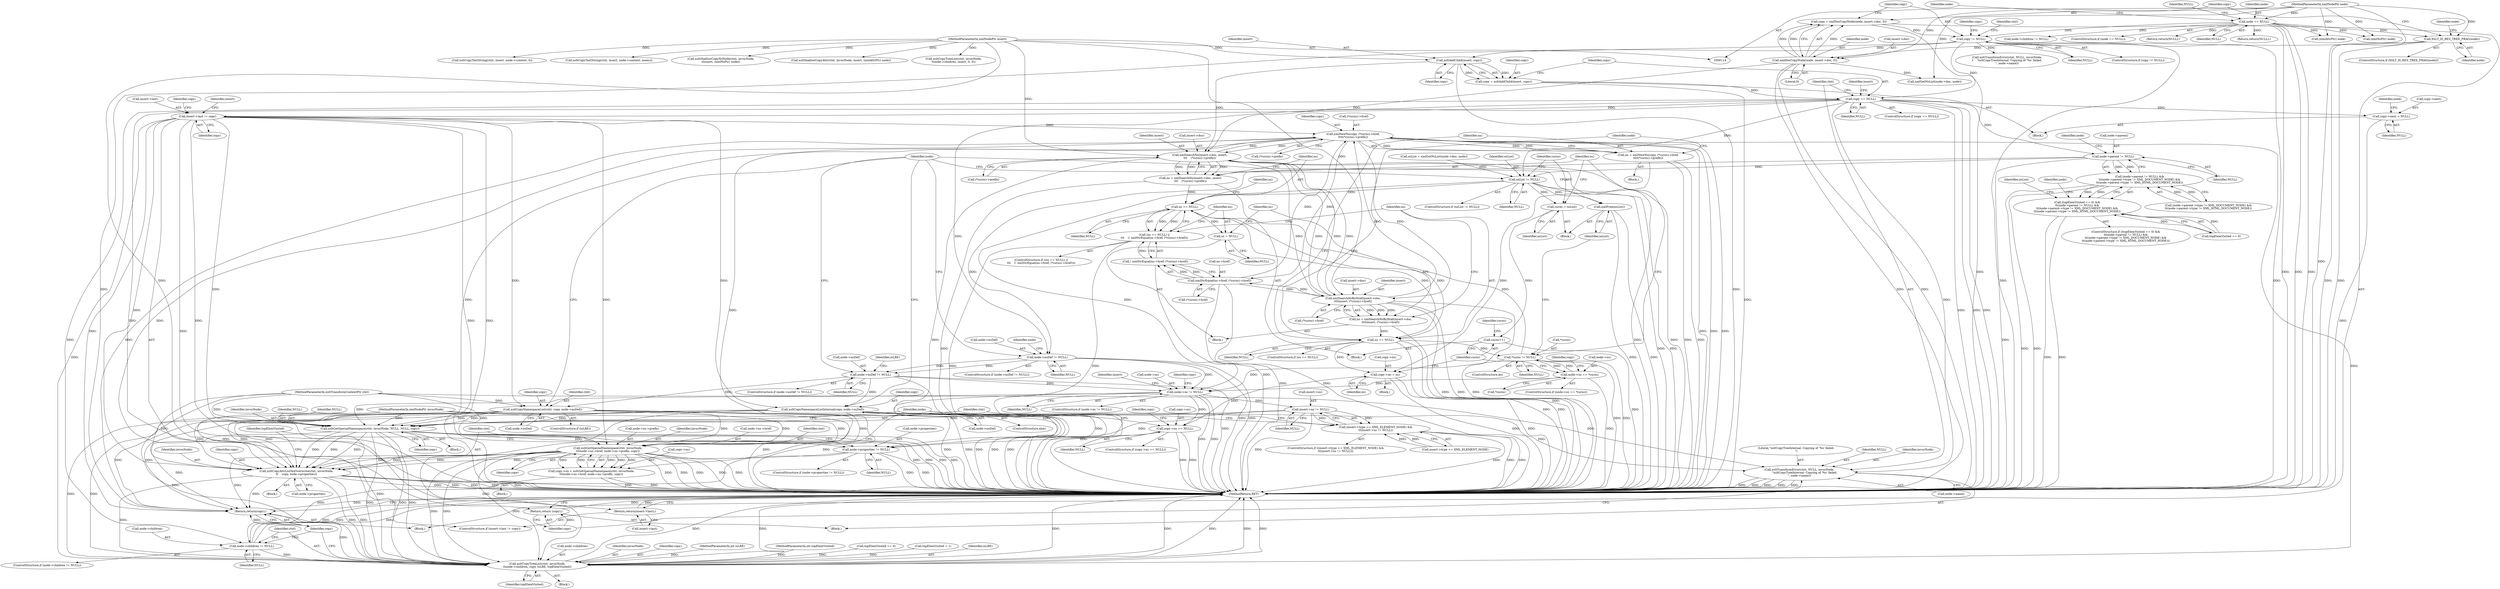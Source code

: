 digraph "0_Chrome_96dbafe288dbe2f0cc45fa3c39daf6d0c37acbab_37@API" {
"1000256" [label="(Call,copy == NULL)"];
"1000250" [label="(Call,copy = xsltAddChild(insert, copy))"];
"1000252" [label="(Call,xsltAddChild(insert, copy))"];
"1000118" [label="(MethodParameterIn,xmlNodePtr insert)"];
"1000239" [label="(Call,copy != NULL)"];
"1000230" [label="(Call,copy = xmlDocCopyNode(node, insert->doc, 0))"];
"1000232" [label="(Call,xmlDocCopyNode(node, insert->doc, 0))"];
"1000204" [label="(Call,XSLT_IS_RES_TREE_FRAG(node))"];
"1000124" [label="(Call,node == NULL)"];
"1000117" [label="(MethodParameterIn,xmlNodePtr node)"];
"1000260" [label="(Call,xsltTransformError(ctxt, NULL, invocNode,\n            \"xsltCopyTreeInternal: Copying of '%s' failed.\n\", node->name))"];
"1000268" [label="(Return,return (copy);)"];
"1000271" [label="(Call,insert->last != copy)"];
"1000276" [label="(Return,return(insert->last);)"];
"1000386" [label="(Call,xmlNewNs(copy, (*curns)->href,\n\t\t\t\t(*curns)->prefix))"];
"1000341" [label="(Call,xmlSearchNs(insert->doc, insert,\n\t\t\t    (*curns)->prefix))"];
"1000339" [label="(Call,ns = xmlSearchNs(insert->doc, insert,\n\t\t\t    (*curns)->prefix))"];
"1000352" [label="(Call,ns == NULL)"];
"1000351" [label="(Call,(ns == NULL) ||\n\t\t\t    (! xmlStrEqual(ns->href, (*curns)->href)))"];
"1000365" [label="(Call,ns = NULL)"];
"1000380" [label="(Call,ns == NULL)"];
"1000404" [label="(Call,copy->ns = ns)"];
"1000454" [label="(Call,copy->ns == NULL)"];
"1000499" [label="(Call,node->properties != NULL)"];
"1000505" [label="(Call,xsltCopyAttrListNoOverwrite(ctxt, invocNode,\n\t\t    copy, node->properties))"];
"1000526" [label="(Call,xsltCopyTreeList(ctxt, invocNode,\n\t\tnode->children, copy, isLRE, topElemVisited))"];
"1000545" [label="(Return,return(copy);)"];
"1000520" [label="(Call,node->children != NULL)"];
"1000411" [label="(Call,*curns != NULL)"];
"1000397" [label="(Call,node->ns == *curns)"];
"1000447" [label="(Call,node->ns != NULL)"];
"1000486" [label="(Call,insert->ns != NULL)"];
"1000480" [label="(Call,(insert->type == XML_ELEMENT_NODE) &&\n\t\t(insert->ns != NULL))"];
"1000492" [label="(Call,xsltGetSpecialNamespace(ctxt, invocNode, NULL, NULL, copy))"];
"1000370" [label="(Call,xmlSearchNsByHref(insert->doc,\n\t\t\t\tinsert, (*curns)->href))"];
"1000356" [label="(Call,xmlStrEqual(ns->href, (*curns)->href))"];
"1000355" [label="(Call,! xmlStrEqual(ns->href, (*curns)->href))"];
"1000368" [label="(Call,ns = xmlSearchNsByHref(insert->doc,\n\t\t\t\tinsert, (*curns)->href))"];
"1000384" [label="(Call,ns = xmlNewNs(copy, (*curns)->href,\n\t\t\t\t(*curns)->prefix))"];
"1000464" [label="(Call,xsltGetSpecialNamespace(ctxt, invocNode,\n\t\t\tnode->ns->href, node->ns->prefix, copy))"];
"1000460" [label="(Call,copy->ns = xsltGetSpecialNamespace(ctxt, invocNode,\n\t\t\tnode->ns->href, node->ns->prefix, copy))"];
"1000434" [label="(Call,xsltCopyNamespaceList(ctxt, copy, node->nsDef))"];
"1000441" [label="(Call,xsltCopyNamespaceListInternal(copy, node->nsDef))"];
"1000280" [label="(Call,copy->next = NULL)"];
"1000298" [label="(Call,node->parent != NULL)"];
"1000297" [label="(Call,(node->parent != NULL) &&\n\t\t(node->parent->type != XML_DOCUMENT_NODE) &&\n\t\t(node->parent->type != XML_HTML_DOCUMENT_NODE))"];
"1000293" [label="(Call,(topElemVisited == 0) &&\n\t\t(node->parent != NULL) &&\n\t\t(node->parent->type != XML_DOCUMENT_NODE) &&\n\t\t(node->parent->type != XML_HTML_DOCUMENT_NODE))"];
"1000330" [label="(Call,nsList != NULL)"];
"1000334" [label="(Call,curns = nsList)"];
"1000409" [label="(Call,curns++)"];
"1000415" [label="(Call,xmlFree(nsList))"];
"1000419" [label="(Call,node->nsDef != NULL)"];
"1000426" [label="(Call,node->nsDef != NULL)"];
"1000423" [label="(Identifier,NULL)"];
"1000263" [label="(Identifier,invocNode)"];
"1000501" [label="(Identifier,node)"];
"1000357" [label="(Call,ns->href)"];
"1000163" [label="(Call,xsltCopyTextString(ctxt, insert, node->content, 0))"];
"1000245" [label="(Identifier,copy)"];
"1000116" [label="(MethodParameterIn,xmlNodePtr invocNode)"];
"1000272" [label="(Call,insert->last)"];
"1000546" [label="(Identifier,copy)"];
"1000371" [label="(Call,insert->doc)"];
"1000461" [label="(Call,copy->ns)"];
"1000384" [label="(Call,ns = xmlNewNs(copy, (*curns)->href,\n\t\t\t\t(*curns)->prefix))"];
"1000538" [label="(Identifier,ctxt)"];
"1000392" [label="(Call,(*curns)->prefix)"];
"1000257" [label="(Identifier,copy)"];
"1000250" [label="(Call,copy = xsltAddChild(insert, copy))"];
"1000448" [label="(Call,node->ns)"];
"1000303" [label="(Call,(node->parent->type != XML_DOCUMENT_NODE) &&\n\t\t(node->parent->type != XML_HTML_DOCUMENT_NODE))"];
"1000280" [label="(Call,copy->next = NULL)"];
"1000498" [label="(ControlStructure,if (node->properties != NULL))"];
"1000406" [label="(Identifier,copy)"];
"1000232" [label="(Call,xmlDocCopyNode(node, insert->doc, 0))"];
"1000360" [label="(Call,(*curns)->href)"];
"1000490" [label="(Identifier,NULL)"];
"1000297" [label="(Call,(node->parent != NULL) &&\n\t\t(node->parent->type != XML_DOCUMENT_NODE) &&\n\t\t(node->parent->type != XML_HTML_DOCUMENT_NODE))"];
"1000435" [label="(Identifier,ctxt)"];
"1000125" [label="(Identifier,node)"];
"1000437" [label="(Call,node->nsDef)"];
"1000529" [label="(Call,node->children)"];
"1000292" [label="(ControlStructure,if ((topElemVisited == 0) &&\n\t\t(node->parent != NULL) &&\n\t\t(node->parent->type != XML_DOCUMENT_NODE) &&\n\t\t(node->parent->type != XML_HTML_DOCUMENT_NODE)))"];
"1000275" [label="(Identifier,copy)"];
"1000281" [label="(Call,copy->next)"];
"1000514" [label="(Identifier,topElemVisited)"];
"1000154" [label="(Call,xsltCopyTextString(ctxt, insert, node->content, noenc))"];
"1000254" [label="(Identifier,copy)"];
"1000345" [label="(Identifier,insert)"];
"1000527" [label="(Identifier,ctxt)"];
"1000504" [label="(Block,)"];
"1000396" [label="(ControlStructure,if (node->ns == *curns))"];
"1000239" [label="(Call,copy != NULL)"];
"1000230" [label="(Call,copy = xmlDocCopyNode(node, insert->doc, 0))"];
"1000282" [label="(Identifier,copy)"];
"1000398" [label="(Call,node->ns)"];
"1000419" [label="(Call,node->nsDef != NULL)"];
"1000410" [label="(Identifier,curns)"];
"1000270" [label="(ControlStructure,if (insert->last != copy))"];
"1000366" [label="(Identifier,ns)"];
"1000278" [label="(Identifier,insert)"];
"1000426" [label="(Call,node->nsDef != NULL)"];
"1000537" [label="(Call,xsltTransformError(ctxt, NULL, invocNode,\n\t    \"xsltCopyTreeInternal: Copying of '%s' failed.\n\", node->name))"];
"1000369" [label="(Identifier,ns)"];
"1000487" [label="(Call,insert->ns)"];
"1000455" [label="(Call,copy->ns)"];
"1000534" [label="(Identifier,topElemVisited)"];
"1000356" [label="(Call,xmlStrEqual(ns->href, (*curns)->href))"];
"1000508" [label="(Identifier,copy)"];
"1000479" [label="(ControlStructure,if ((insert->type == XML_ELEMENT_NODE) &&\n\t\t(insert->ns != NULL)))"];
"1000436" [label="(Identifier,copy)"];
"1000380" [label="(Call,ns == NULL)"];
"1000495" [label="(Identifier,NULL)"];
"1000434" [label="(Call,xsltCopyNamespaceList(ctxt, copy, node->nsDef))"];
"1000118" [label="(MethodParameterIn,xmlNodePtr insert)"];
"1000449" [label="(Identifier,node)"];
"1000493" [label="(Identifier,ctxt)"];
"1000123" [label="(ControlStructure,if (node == NULL))"];
"1000293" [label="(Call,(topElemVisited == 0) &&\n\t\t(node->parent != NULL) &&\n\t\t(node->parent->type != XML_DOCUMENT_NODE) &&\n\t\t(node->parent->type != XML_HTML_DOCUMENT_NODE))"];
"1000185" [label="(Call,xsltShallowCopyNsNode(ctxt, invocNode,\n\t\tinsert, (xmlNsPtr) node))"];
"1000497" [label="(Identifier,copy)"];
"1000382" [label="(Identifier,NULL)"];
"1000454" [label="(Call,copy->ns == NULL)"];
"1000374" [label="(Identifier,insert)"];
"1000430" [label="(Identifier,NULL)"];
"1000340" [label="(Identifier,ns)"];
"1000288" [label="(Identifier,node)"];
"1000261" [label="(Identifier,ctxt)"];
"1000528" [label="(Identifier,invocNode)"];
"1000532" [label="(Identifier,copy)"];
"1000127" [label="(Return,return(NULL);)"];
"1000294" [label="(Call,topElemVisited == 0)"];
"1000277" [label="(Call,insert->last)"];
"1000499" [label="(Call,node->properties != NULL)"];
"1000203" [label="(ControlStructure,if (XSLT_IS_RES_TREE_FRAG(node)))"];
"1000339" [label="(Call,ns = xmlSearchNs(insert->doc, insert,\n\t\t\t    (*curns)->prefix))"];
"1000440" [label="(ControlStructure,else)"];
"1000418" [label="(ControlStructure,if (node->nsDef != NULL))"];
"1000367" [label="(Identifier,NULL)"];
"1000456" [label="(Identifier,copy)"];
"1000299" [label="(Call,node->parent)"];
"1000464" [label="(Call,xsltGetSpecialNamespace(ctxt, invocNode,\n\t\t\tnode->ns->href, node->ns->prefix, copy))"];
"1000205" [label="(Identifier,node)"];
"1000364" [label="(Block,)"];
"1000329" [label="(ControlStructure,if (nsList != NULL))"];
"1000131" [label="(Identifier,node)"];
"1000174" [label="(Call,xsltShallowCopyAttr(ctxt, invocNode, insert, (xmlAttrPtr) node))"];
"1000412" [label="(Call,*curns)"];
"1000323" [label="(Identifier,nsList)"];
"1000427" [label="(Call,node->nsDef)"];
"1000260" [label="(Call,xsltTransformError(ctxt, NULL, invocNode,\n            \"xsltCopyTreeInternal: Copying of '%s' failed.\n\", node->name))"];
"1000350" [label="(ControlStructure,if ((ns == NULL) ||\n\t\t\t    (! xmlStrEqual(ns->href, (*curns)->href))))"];
"1000503" [label="(Identifier,NULL)"];
"1000411" [label="(Call,*curns != NULL)"];
"1000381" [label="(Identifier,ns)"];
"1000385" [label="(Identifier,ns)"];
"1000432" [label="(ControlStructure,if (isLRE))"];
"1000346" [label="(Call,(*curns)->prefix)"];
"1000307" [label="(Identifier,node)"];
"1000233" [label="(Identifier,node)"];
"1000399" [label="(Identifier,node)"];
"1000284" [label="(Identifier,NULL)"];
"1000375" [label="(Call,(*curns)->href)"];
"1000126" [label="(Identifier,NULL)"];
"1000259" [label="(Block,)"];
"1000526" [label="(Call,xsltCopyTreeList(ctxt, invocNode,\n\t\tnode->children, copy, isLRE, topElemVisited))"];
"1000332" [label="(Identifier,NULL)"];
"1000237" [label="(Literal,0)"];
"1000421" [label="(Identifier,node)"];
"1000298" [label="(Call,node->parent != NULL)"];
"1000483" [label="(Identifier,insert)"];
"1000333" [label="(Block,)"];
"1000231" [label="(Identifier,copy)"];
"1000342" [label="(Call,insert->doc)"];
"1000387" [label="(Identifier,copy)"];
"1000117" [label="(MethodParameterIn,xmlNodePtr node)"];
"1000451" [label="(Identifier,NULL)"];
"1000251" [label="(Identifier,copy)"];
"1000268" [label="(Return,return (copy);)"];
"1000240" [label="(Identifier,copy)"];
"1000324" [label="(Call,xmlGetNsList(node->doc, node))"];
"1000354" [label="(Identifier,NULL)"];
"1000403" [label="(Block,)"];
"1000507" [label="(Identifier,invocNode)"];
"1000119" [label="(MethodParameterIn,int isLRE)"];
"1000401" [label="(Call,*curns)"];
"1000520" [label="(Call,node->children != NULL)"];
"1000128" [label="(Identifier,NULL)"];
"1000492" [label="(Call,xsltGetSpecialNamespace(ctxt, invocNode, NULL, NULL, copy))"];
"1000370" [label="(Call,xmlSearchNsByHref(insert->doc,\n\t\t\t\tinsert, (*curns)->href))"];
"1000352" [label="(Call,ns == NULL)"];
"1000494" [label="(Identifier,invocNode)"];
"1000302" [label="(Identifier,NULL)"];
"1000215" [label="(Call,xsltCopyTreeList(ctxt, invocNode,\n\t\tnode->children, insert, 0, 0))"];
"1000115" [label="(MethodParameterIn,xsltTransformContextPtr ctxt)"];
"1000201" [label="(Return,return(NULL);)"];
"1000481" [label="(Call,insert->type == XML_ELEMENT_NODE)"];
"1000413" [label="(Identifier,curns)"];
"1000496" [label="(Identifier,NULL)"];
"1000189" [label="(Call,(xmlNsPtr) node)"];
"1000256" [label="(Call,copy == NULL)"];
"1000480" [label="(Call,(insert->type == XML_ELEMENT_NODE) &&\n\t\t(insert->ns != NULL))"];
"1000458" [label="(Identifier,NULL)"];
"1000358" [label="(Identifier,ns)"];
"1000545" [label="(Return,return(copy);)"];
"1000264" [label="(Literal,\"xsltCopyTreeInternal: Copying of '%s' failed.\n\")"];
"1000330" [label="(Call,nsList != NULL)"];
"1000338" [label="(Block,)"];
"1000472" [label="(Call,node->ns->prefix)"];
"1000322" [label="(Call,nsList = xmlGetNsList(node->doc, node))"];
"1000443" [label="(Call,node->nsDef)"];
"1000547" [label="(MethodReturn,RET)"];
"1000121" [label="(Block,)"];
"1000519" [label="(ControlStructure,if (node->children != NULL))"];
"1000477" [label="(Identifier,copy)"];
"1000466" [label="(Identifier,invocNode)"];
"1000467" [label="(Call,node->ns->href)"];
"1000453" [label="(ControlStructure,if (copy->ns == NULL))"];
"1000409" [label="(Call,curns++)"];
"1000253" [label="(Identifier,insert)"];
"1000120" [label="(MethodParameterIn,int topElemVisited)"];
"1000446" [label="(ControlStructure,if (node->ns != NULL))"];
"1000513" [label="(Call,topElemVisited == 0)"];
"1000509" [label="(Call,node->properties)"];
"1000351" [label="(Call,(ns == NULL) ||\n\t\t\t    (! xmlStrEqual(ns->href, (*curns)->href)))"];
"1000460" [label="(Call,copy->ns = xsltGetSpecialNamespace(ctxt, invocNode,\n\t\t\tnode->ns->href, node->ns->prefix, copy))"];
"1000234" [label="(Call,insert->doc)"];
"1000124" [label="(Call,node == NULL)"];
"1000388" [label="(Call,(*curns)->href)"];
"1000524" [label="(Identifier,NULL)"];
"1000486" [label="(Call,insert->ns != NULL)"];
"1000459" [label="(Block,)"];
"1000491" [label="(Block,)"];
"1000397" [label="(Call,node->ns == *curns)"];
"1000269" [label="(Identifier,copy)"];
"1000273" [label="(Identifier,insert)"];
"1000331" [label="(Identifier,nsList)"];
"1000386" [label="(Call,xmlNewNs(copy, (*curns)->href,\n\t\t\t\t(*curns)->prefix))"];
"1000265" [label="(Call,node->name)"];
"1000433" [label="(Identifier,isLRE)"];
"1000365" [label="(Call,ns = NULL)"];
"1000415" [label="(Call,xmlFree(nsList))"];
"1000425" [label="(ControlStructure,if (node->nsDef != NULL))"];
"1000271" [label="(Call,insert->last != copy)"];
"1000416" [label="(Identifier,nsList)"];
"1000465" [label="(Identifier,ctxt)"];
"1000204" [label="(Call,XSLT_IS_RES_TREE_FRAG(node))"];
"1000500" [label="(Call,node->properties)"];
"1000447" [label="(Call,node->ns != NULL)"];
"1000506" [label="(Identifier,ctxt)"];
"1000334" [label="(Call,curns = nsList)"];
"1000525" [label="(Block,)"];
"1000516" [label="(Call,topElemVisited = 1)"];
"1000242" [label="(Block,)"];
"1000383" [label="(Block,)"];
"1000262" [label="(Identifier,NULL)"];
"1000210" [label="(Identifier,node)"];
"1000258" [label="(Identifier,NULL)"];
"1000178" [label="(Call,(xmlAttrPtr) node)"];
"1000404" [label="(Call,copy->ns = ns)"];
"1000341" [label="(Call,xmlSearchNs(insert->doc, insert,\n\t\t\t    (*curns)->prefix))"];
"1000533" [label="(Identifier,isLRE)"];
"1000462" [label="(Identifier,copy)"];
"1000241" [label="(Identifier,NULL)"];
"1000428" [label="(Identifier,node)"];
"1000208" [label="(Call,node->children != NULL)"];
"1000238" [label="(ControlStructure,if (copy != NULL))"];
"1000408" [label="(Identifier,ns)"];
"1000337" [label="(ControlStructure,do)"];
"1000442" [label="(Identifier,copy)"];
"1000355" [label="(Call,! xmlStrEqual(ns->href, (*curns)->href))"];
"1000335" [label="(Identifier,curns)"];
"1000379" [label="(ControlStructure,if (ns == NULL))"];
"1000414" [label="(Identifier,NULL)"];
"1000252" [label="(Call,xsltAddChild(insert, copy))"];
"1000505" [label="(Call,xsltCopyAttrListNoOverwrite(ctxt, invocNode,\n\t\t    copy, node->properties))"];
"1000353" [label="(Identifier,ns)"];
"1000336" [label="(Identifier,nsList)"];
"1000276" [label="(Return,return(insert->last);)"];
"1000521" [label="(Call,node->children)"];
"1000420" [label="(Call,node->nsDef)"];
"1000441" [label="(Call,xsltCopyNamespaceListInternal(copy, node->nsDef))"];
"1000368" [label="(Call,ns = xmlSearchNsByHref(insert->doc,\n\t\t\t\tinsert, (*curns)->href))"];
"1000255" [label="(ControlStructure,if (copy == NULL))"];
"1000405" [label="(Call,copy->ns)"];
"1000256" -> "1000255"  [label="AST: "];
"1000256" -> "1000258"  [label="CFG: "];
"1000257" -> "1000256"  [label="AST: "];
"1000258" -> "1000256"  [label="AST: "];
"1000261" -> "1000256"  [label="CFG: "];
"1000273" -> "1000256"  [label="CFG: "];
"1000256" -> "1000547"  [label="DDG: "];
"1000256" -> "1000547"  [label="DDG: "];
"1000256" -> "1000547"  [label="DDG: "];
"1000250" -> "1000256"  [label="DDG: "];
"1000239" -> "1000256"  [label="DDG: "];
"1000256" -> "1000260"  [label="DDG: "];
"1000256" -> "1000268"  [label="DDG: "];
"1000256" -> "1000271"  [label="DDG: "];
"1000256" -> "1000280"  [label="DDG: "];
"1000256" -> "1000298"  [label="DDG: "];
"1000256" -> "1000330"  [label="DDG: "];
"1000256" -> "1000419"  [label="DDG: "];
"1000256" -> "1000520"  [label="DDG: "];
"1000250" -> "1000242"  [label="AST: "];
"1000250" -> "1000252"  [label="CFG: "];
"1000251" -> "1000250"  [label="AST: "];
"1000252" -> "1000250"  [label="AST: "];
"1000257" -> "1000250"  [label="CFG: "];
"1000250" -> "1000547"  [label="DDG: "];
"1000252" -> "1000250"  [label="DDG: "];
"1000252" -> "1000250"  [label="DDG: "];
"1000252" -> "1000254"  [label="CFG: "];
"1000253" -> "1000252"  [label="AST: "];
"1000254" -> "1000252"  [label="AST: "];
"1000252" -> "1000547"  [label="DDG: "];
"1000118" -> "1000252"  [label="DDG: "];
"1000239" -> "1000252"  [label="DDG: "];
"1000252" -> "1000341"  [label="DDG: "];
"1000118" -> "1000114"  [label="AST: "];
"1000118" -> "1000547"  [label="DDG: "];
"1000118" -> "1000154"  [label="DDG: "];
"1000118" -> "1000163"  [label="DDG: "];
"1000118" -> "1000174"  [label="DDG: "];
"1000118" -> "1000185"  [label="DDG: "];
"1000118" -> "1000215"  [label="DDG: "];
"1000118" -> "1000341"  [label="DDG: "];
"1000118" -> "1000370"  [label="DDG: "];
"1000239" -> "1000238"  [label="AST: "];
"1000239" -> "1000241"  [label="CFG: "];
"1000240" -> "1000239"  [label="AST: "];
"1000241" -> "1000239"  [label="AST: "];
"1000245" -> "1000239"  [label="CFG: "];
"1000538" -> "1000239"  [label="CFG: "];
"1000239" -> "1000547"  [label="DDG: "];
"1000239" -> "1000547"  [label="DDG: "];
"1000230" -> "1000239"  [label="DDG: "];
"1000124" -> "1000239"  [label="DDG: "];
"1000239" -> "1000537"  [label="DDG: "];
"1000239" -> "1000545"  [label="DDG: "];
"1000230" -> "1000121"  [label="AST: "];
"1000230" -> "1000232"  [label="CFG: "];
"1000231" -> "1000230"  [label="AST: "];
"1000232" -> "1000230"  [label="AST: "];
"1000240" -> "1000230"  [label="CFG: "];
"1000230" -> "1000547"  [label="DDG: "];
"1000232" -> "1000230"  [label="DDG: "];
"1000232" -> "1000230"  [label="DDG: "];
"1000232" -> "1000230"  [label="DDG: "];
"1000232" -> "1000237"  [label="CFG: "];
"1000233" -> "1000232"  [label="AST: "];
"1000234" -> "1000232"  [label="AST: "];
"1000237" -> "1000232"  [label="AST: "];
"1000232" -> "1000547"  [label="DDG: "];
"1000232" -> "1000547"  [label="DDG: "];
"1000204" -> "1000232"  [label="DDG: "];
"1000117" -> "1000232"  [label="DDG: "];
"1000232" -> "1000324"  [label="DDG: "];
"1000232" -> "1000341"  [label="DDG: "];
"1000204" -> "1000203"  [label="AST: "];
"1000204" -> "1000205"  [label="CFG: "];
"1000205" -> "1000204"  [label="AST: "];
"1000210" -> "1000204"  [label="CFG: "];
"1000231" -> "1000204"  [label="CFG: "];
"1000204" -> "1000547"  [label="DDG: "];
"1000204" -> "1000547"  [label="DDG: "];
"1000124" -> "1000204"  [label="DDG: "];
"1000117" -> "1000204"  [label="DDG: "];
"1000124" -> "1000123"  [label="AST: "];
"1000124" -> "1000126"  [label="CFG: "];
"1000125" -> "1000124"  [label="AST: "];
"1000126" -> "1000124"  [label="AST: "];
"1000128" -> "1000124"  [label="CFG: "];
"1000131" -> "1000124"  [label="CFG: "];
"1000124" -> "1000547"  [label="DDG: "];
"1000124" -> "1000547"  [label="DDG: "];
"1000124" -> "1000547"  [label="DDG: "];
"1000117" -> "1000124"  [label="DDG: "];
"1000124" -> "1000127"  [label="DDG: "];
"1000124" -> "1000178"  [label="DDG: "];
"1000124" -> "1000189"  [label="DDG: "];
"1000124" -> "1000201"  [label="DDG: "];
"1000124" -> "1000208"  [label="DDG: "];
"1000117" -> "1000114"  [label="AST: "];
"1000117" -> "1000547"  [label="DDG: "];
"1000117" -> "1000178"  [label="DDG: "];
"1000117" -> "1000189"  [label="DDG: "];
"1000117" -> "1000324"  [label="DDG: "];
"1000260" -> "1000259"  [label="AST: "];
"1000260" -> "1000265"  [label="CFG: "];
"1000261" -> "1000260"  [label="AST: "];
"1000262" -> "1000260"  [label="AST: "];
"1000263" -> "1000260"  [label="AST: "];
"1000264" -> "1000260"  [label="AST: "];
"1000265" -> "1000260"  [label="AST: "];
"1000269" -> "1000260"  [label="CFG: "];
"1000260" -> "1000547"  [label="DDG: "];
"1000260" -> "1000547"  [label="DDG: "];
"1000260" -> "1000547"  [label="DDG: "];
"1000260" -> "1000547"  [label="DDG: "];
"1000260" -> "1000547"  [label="DDG: "];
"1000115" -> "1000260"  [label="DDG: "];
"1000116" -> "1000260"  [label="DDG: "];
"1000268" -> "1000259"  [label="AST: "];
"1000268" -> "1000269"  [label="CFG: "];
"1000269" -> "1000268"  [label="AST: "];
"1000547" -> "1000268"  [label="CFG: "];
"1000268" -> "1000547"  [label="DDG: "];
"1000269" -> "1000268"  [label="DDG: "];
"1000271" -> "1000270"  [label="AST: "];
"1000271" -> "1000275"  [label="CFG: "];
"1000272" -> "1000271"  [label="AST: "];
"1000275" -> "1000271"  [label="AST: "];
"1000278" -> "1000271"  [label="CFG: "];
"1000282" -> "1000271"  [label="CFG: "];
"1000271" -> "1000547"  [label="DDG: "];
"1000271" -> "1000547"  [label="DDG: "];
"1000271" -> "1000547"  [label="DDG: "];
"1000271" -> "1000276"  [label="DDG: "];
"1000271" -> "1000386"  [label="DDG: "];
"1000271" -> "1000434"  [label="DDG: "];
"1000271" -> "1000441"  [label="DDG: "];
"1000271" -> "1000464"  [label="DDG: "];
"1000271" -> "1000492"  [label="DDG: "];
"1000271" -> "1000505"  [label="DDG: "];
"1000271" -> "1000526"  [label="DDG: "];
"1000271" -> "1000545"  [label="DDG: "];
"1000276" -> "1000270"  [label="AST: "];
"1000276" -> "1000277"  [label="CFG: "];
"1000277" -> "1000276"  [label="AST: "];
"1000547" -> "1000276"  [label="CFG: "];
"1000276" -> "1000547"  [label="DDG: "];
"1000386" -> "1000384"  [label="AST: "];
"1000386" -> "1000392"  [label="CFG: "];
"1000387" -> "1000386"  [label="AST: "];
"1000388" -> "1000386"  [label="AST: "];
"1000392" -> "1000386"  [label="AST: "];
"1000384" -> "1000386"  [label="CFG: "];
"1000386" -> "1000547"  [label="DDG: "];
"1000386" -> "1000547"  [label="DDG: "];
"1000386" -> "1000547"  [label="DDG: "];
"1000386" -> "1000341"  [label="DDG: "];
"1000386" -> "1000356"  [label="DDG: "];
"1000386" -> "1000370"  [label="DDG: "];
"1000386" -> "1000384"  [label="DDG: "];
"1000386" -> "1000384"  [label="DDG: "];
"1000386" -> "1000384"  [label="DDG: "];
"1000370" -> "1000386"  [label="DDG: "];
"1000356" -> "1000386"  [label="DDG: "];
"1000341" -> "1000386"  [label="DDG: "];
"1000386" -> "1000464"  [label="DDG: "];
"1000386" -> "1000492"  [label="DDG: "];
"1000386" -> "1000505"  [label="DDG: "];
"1000386" -> "1000526"  [label="DDG: "];
"1000386" -> "1000545"  [label="DDG: "];
"1000341" -> "1000339"  [label="AST: "];
"1000341" -> "1000346"  [label="CFG: "];
"1000342" -> "1000341"  [label="AST: "];
"1000345" -> "1000341"  [label="AST: "];
"1000346" -> "1000341"  [label="AST: "];
"1000339" -> "1000341"  [label="CFG: "];
"1000341" -> "1000547"  [label="DDG: "];
"1000341" -> "1000547"  [label="DDG: "];
"1000341" -> "1000547"  [label="DDG: "];
"1000341" -> "1000339"  [label="DDG: "];
"1000341" -> "1000339"  [label="DDG: "];
"1000341" -> "1000339"  [label="DDG: "];
"1000370" -> "1000341"  [label="DDG: "];
"1000370" -> "1000341"  [label="DDG: "];
"1000341" -> "1000370"  [label="DDG: "];
"1000341" -> "1000370"  [label="DDG: "];
"1000339" -> "1000338"  [label="AST: "];
"1000340" -> "1000339"  [label="AST: "];
"1000353" -> "1000339"  [label="CFG: "];
"1000339" -> "1000547"  [label="DDG: "];
"1000339" -> "1000352"  [label="DDG: "];
"1000352" -> "1000351"  [label="AST: "];
"1000352" -> "1000354"  [label="CFG: "];
"1000353" -> "1000352"  [label="AST: "];
"1000354" -> "1000352"  [label="AST: "];
"1000358" -> "1000352"  [label="CFG: "];
"1000351" -> "1000352"  [label="CFG: "];
"1000352" -> "1000351"  [label="DDG: "];
"1000352" -> "1000351"  [label="DDG: "];
"1000330" -> "1000352"  [label="DDG: "];
"1000411" -> "1000352"  [label="DDG: "];
"1000352" -> "1000365"  [label="DDG: "];
"1000352" -> "1000380"  [label="DDG: "];
"1000352" -> "1000380"  [label="DDG: "];
"1000351" -> "1000350"  [label="AST: "];
"1000351" -> "1000355"  [label="CFG: "];
"1000355" -> "1000351"  [label="AST: "];
"1000366" -> "1000351"  [label="CFG: "];
"1000381" -> "1000351"  [label="CFG: "];
"1000351" -> "1000547"  [label="DDG: "];
"1000351" -> "1000547"  [label="DDG: "];
"1000355" -> "1000351"  [label="DDG: "];
"1000365" -> "1000364"  [label="AST: "];
"1000365" -> "1000367"  [label="CFG: "];
"1000366" -> "1000365"  [label="AST: "];
"1000367" -> "1000365"  [label="AST: "];
"1000369" -> "1000365"  [label="CFG: "];
"1000380" -> "1000379"  [label="AST: "];
"1000380" -> "1000382"  [label="CFG: "];
"1000381" -> "1000380"  [label="AST: "];
"1000382" -> "1000380"  [label="AST: "];
"1000385" -> "1000380"  [label="CFG: "];
"1000399" -> "1000380"  [label="CFG: "];
"1000380" -> "1000547"  [label="DDG: "];
"1000380" -> "1000547"  [label="DDG: "];
"1000368" -> "1000380"  [label="DDG: "];
"1000380" -> "1000404"  [label="DDG: "];
"1000380" -> "1000411"  [label="DDG: "];
"1000404" -> "1000403"  [label="AST: "];
"1000404" -> "1000408"  [label="CFG: "];
"1000405" -> "1000404"  [label="AST: "];
"1000408" -> "1000404"  [label="AST: "];
"1000410" -> "1000404"  [label="CFG: "];
"1000404" -> "1000547"  [label="DDG: "];
"1000404" -> "1000547"  [label="DDG: "];
"1000384" -> "1000404"  [label="DDG: "];
"1000404" -> "1000454"  [label="DDG: "];
"1000454" -> "1000453"  [label="AST: "];
"1000454" -> "1000458"  [label="CFG: "];
"1000455" -> "1000454"  [label="AST: "];
"1000458" -> "1000454"  [label="AST: "];
"1000462" -> "1000454"  [label="CFG: "];
"1000501" -> "1000454"  [label="CFG: "];
"1000454" -> "1000547"  [label="DDG: "];
"1000454" -> "1000547"  [label="DDG: "];
"1000447" -> "1000454"  [label="DDG: "];
"1000454" -> "1000499"  [label="DDG: "];
"1000499" -> "1000498"  [label="AST: "];
"1000499" -> "1000503"  [label="CFG: "];
"1000500" -> "1000499"  [label="AST: "];
"1000503" -> "1000499"  [label="AST: "];
"1000506" -> "1000499"  [label="CFG: "];
"1000514" -> "1000499"  [label="CFG: "];
"1000499" -> "1000547"  [label="DDG: "];
"1000499" -> "1000547"  [label="DDG: "];
"1000492" -> "1000499"  [label="DDG: "];
"1000486" -> "1000499"  [label="DDG: "];
"1000447" -> "1000499"  [label="DDG: "];
"1000499" -> "1000505"  [label="DDG: "];
"1000499" -> "1000520"  [label="DDG: "];
"1000505" -> "1000504"  [label="AST: "];
"1000505" -> "1000509"  [label="CFG: "];
"1000506" -> "1000505"  [label="AST: "];
"1000507" -> "1000505"  [label="AST: "];
"1000508" -> "1000505"  [label="AST: "];
"1000509" -> "1000505"  [label="AST: "];
"1000514" -> "1000505"  [label="CFG: "];
"1000505" -> "1000547"  [label="DDG: "];
"1000505" -> "1000547"  [label="DDG: "];
"1000505" -> "1000547"  [label="DDG: "];
"1000505" -> "1000547"  [label="DDG: "];
"1000505" -> "1000547"  [label="DDG: "];
"1000464" -> "1000505"  [label="DDG: "];
"1000464" -> "1000505"  [label="DDG: "];
"1000464" -> "1000505"  [label="DDG: "];
"1000492" -> "1000505"  [label="DDG: "];
"1000492" -> "1000505"  [label="DDG: "];
"1000492" -> "1000505"  [label="DDG: "];
"1000434" -> "1000505"  [label="DDG: "];
"1000434" -> "1000505"  [label="DDG: "];
"1000115" -> "1000505"  [label="DDG: "];
"1000116" -> "1000505"  [label="DDG: "];
"1000441" -> "1000505"  [label="DDG: "];
"1000505" -> "1000526"  [label="DDG: "];
"1000505" -> "1000526"  [label="DDG: "];
"1000505" -> "1000526"  [label="DDG: "];
"1000505" -> "1000545"  [label="DDG: "];
"1000526" -> "1000525"  [label="AST: "];
"1000526" -> "1000534"  [label="CFG: "];
"1000527" -> "1000526"  [label="AST: "];
"1000528" -> "1000526"  [label="AST: "];
"1000529" -> "1000526"  [label="AST: "];
"1000532" -> "1000526"  [label="AST: "];
"1000533" -> "1000526"  [label="AST: "];
"1000534" -> "1000526"  [label="AST: "];
"1000546" -> "1000526"  [label="CFG: "];
"1000526" -> "1000547"  [label="DDG: "];
"1000526" -> "1000547"  [label="DDG: "];
"1000526" -> "1000547"  [label="DDG: "];
"1000526" -> "1000547"  [label="DDG: "];
"1000526" -> "1000547"  [label="DDG: "];
"1000526" -> "1000547"  [label="DDG: "];
"1000526" -> "1000547"  [label="DDG: "];
"1000492" -> "1000526"  [label="DDG: "];
"1000492" -> "1000526"  [label="DDG: "];
"1000492" -> "1000526"  [label="DDG: "];
"1000434" -> "1000526"  [label="DDG: "];
"1000434" -> "1000526"  [label="DDG: "];
"1000464" -> "1000526"  [label="DDG: "];
"1000464" -> "1000526"  [label="DDG: "];
"1000464" -> "1000526"  [label="DDG: "];
"1000115" -> "1000526"  [label="DDG: "];
"1000116" -> "1000526"  [label="DDG: "];
"1000520" -> "1000526"  [label="DDG: "];
"1000441" -> "1000526"  [label="DDG: "];
"1000119" -> "1000526"  [label="DDG: "];
"1000513" -> "1000526"  [label="DDG: "];
"1000516" -> "1000526"  [label="DDG: "];
"1000120" -> "1000526"  [label="DDG: "];
"1000526" -> "1000545"  [label="DDG: "];
"1000545" -> "1000121"  [label="AST: "];
"1000545" -> "1000546"  [label="CFG: "];
"1000546" -> "1000545"  [label="AST: "];
"1000547" -> "1000545"  [label="CFG: "];
"1000545" -> "1000547"  [label="DDG: "];
"1000546" -> "1000545"  [label="DDG: "];
"1000441" -> "1000545"  [label="DDG: "];
"1000434" -> "1000545"  [label="DDG: "];
"1000492" -> "1000545"  [label="DDG: "];
"1000464" -> "1000545"  [label="DDG: "];
"1000520" -> "1000519"  [label="AST: "];
"1000520" -> "1000524"  [label="CFG: "];
"1000521" -> "1000520"  [label="AST: "];
"1000524" -> "1000520"  [label="AST: "];
"1000527" -> "1000520"  [label="CFG: "];
"1000546" -> "1000520"  [label="CFG: "];
"1000520" -> "1000547"  [label="DDG: "];
"1000520" -> "1000547"  [label="DDG: "];
"1000520" -> "1000547"  [label="DDG: "];
"1000411" -> "1000337"  [label="AST: "];
"1000411" -> "1000414"  [label="CFG: "];
"1000412" -> "1000411"  [label="AST: "];
"1000414" -> "1000411"  [label="AST: "];
"1000340" -> "1000411"  [label="CFG: "];
"1000416" -> "1000411"  [label="CFG: "];
"1000411" -> "1000547"  [label="DDG: "];
"1000411" -> "1000547"  [label="DDG: "];
"1000411" -> "1000397"  [label="DDG: "];
"1000397" -> "1000411"  [label="DDG: "];
"1000411" -> "1000447"  [label="DDG: "];
"1000397" -> "1000396"  [label="AST: "];
"1000397" -> "1000401"  [label="CFG: "];
"1000398" -> "1000397"  [label="AST: "];
"1000401" -> "1000397"  [label="AST: "];
"1000406" -> "1000397"  [label="CFG: "];
"1000410" -> "1000397"  [label="CFG: "];
"1000397" -> "1000547"  [label="DDG: "];
"1000397" -> "1000447"  [label="DDG: "];
"1000447" -> "1000446"  [label="AST: "];
"1000447" -> "1000451"  [label="CFG: "];
"1000448" -> "1000447"  [label="AST: "];
"1000451" -> "1000447"  [label="AST: "];
"1000456" -> "1000447"  [label="CFG: "];
"1000483" -> "1000447"  [label="CFG: "];
"1000447" -> "1000547"  [label="DDG: "];
"1000447" -> "1000547"  [label="DDG: "];
"1000419" -> "1000447"  [label="DDG: "];
"1000426" -> "1000447"  [label="DDG: "];
"1000330" -> "1000447"  [label="DDG: "];
"1000447" -> "1000486"  [label="DDG: "];
"1000447" -> "1000492"  [label="DDG: "];
"1000486" -> "1000480"  [label="AST: "];
"1000486" -> "1000490"  [label="CFG: "];
"1000487" -> "1000486"  [label="AST: "];
"1000490" -> "1000486"  [label="AST: "];
"1000480" -> "1000486"  [label="CFG: "];
"1000486" -> "1000547"  [label="DDG: "];
"1000486" -> "1000480"  [label="DDG: "];
"1000486" -> "1000480"  [label="DDG: "];
"1000486" -> "1000492"  [label="DDG: "];
"1000480" -> "1000479"  [label="AST: "];
"1000480" -> "1000481"  [label="CFG: "];
"1000481" -> "1000480"  [label="AST: "];
"1000493" -> "1000480"  [label="CFG: "];
"1000501" -> "1000480"  [label="CFG: "];
"1000480" -> "1000547"  [label="DDG: "];
"1000480" -> "1000547"  [label="DDG: "];
"1000480" -> "1000547"  [label="DDG: "];
"1000481" -> "1000480"  [label="DDG: "];
"1000481" -> "1000480"  [label="DDG: "];
"1000492" -> "1000491"  [label="AST: "];
"1000492" -> "1000497"  [label="CFG: "];
"1000493" -> "1000492"  [label="AST: "];
"1000494" -> "1000492"  [label="AST: "];
"1000495" -> "1000492"  [label="AST: "];
"1000496" -> "1000492"  [label="AST: "];
"1000497" -> "1000492"  [label="AST: "];
"1000501" -> "1000492"  [label="CFG: "];
"1000492" -> "1000547"  [label="DDG: "];
"1000492" -> "1000547"  [label="DDG: "];
"1000492" -> "1000547"  [label="DDG: "];
"1000492" -> "1000547"  [label="DDG: "];
"1000434" -> "1000492"  [label="DDG: "];
"1000434" -> "1000492"  [label="DDG: "];
"1000115" -> "1000492"  [label="DDG: "];
"1000116" -> "1000492"  [label="DDG: "];
"1000441" -> "1000492"  [label="DDG: "];
"1000370" -> "1000368"  [label="AST: "];
"1000370" -> "1000375"  [label="CFG: "];
"1000371" -> "1000370"  [label="AST: "];
"1000374" -> "1000370"  [label="AST: "];
"1000375" -> "1000370"  [label="AST: "];
"1000368" -> "1000370"  [label="CFG: "];
"1000370" -> "1000547"  [label="DDG: "];
"1000370" -> "1000547"  [label="DDG: "];
"1000370" -> "1000547"  [label="DDG: "];
"1000370" -> "1000356"  [label="DDG: "];
"1000370" -> "1000368"  [label="DDG: "];
"1000370" -> "1000368"  [label="DDG: "];
"1000370" -> "1000368"  [label="DDG: "];
"1000356" -> "1000370"  [label="DDG: "];
"1000356" -> "1000355"  [label="AST: "];
"1000356" -> "1000360"  [label="CFG: "];
"1000357" -> "1000356"  [label="AST: "];
"1000360" -> "1000356"  [label="AST: "];
"1000355" -> "1000356"  [label="CFG: "];
"1000356" -> "1000547"  [label="DDG: "];
"1000356" -> "1000547"  [label="DDG: "];
"1000356" -> "1000355"  [label="DDG: "];
"1000356" -> "1000355"  [label="DDG: "];
"1000355" -> "1000547"  [label="DDG: "];
"1000368" -> "1000364"  [label="AST: "];
"1000369" -> "1000368"  [label="AST: "];
"1000381" -> "1000368"  [label="CFG: "];
"1000368" -> "1000547"  [label="DDG: "];
"1000384" -> "1000383"  [label="AST: "];
"1000385" -> "1000384"  [label="AST: "];
"1000399" -> "1000384"  [label="CFG: "];
"1000384" -> "1000547"  [label="DDG: "];
"1000384" -> "1000547"  [label="DDG: "];
"1000464" -> "1000460"  [label="AST: "];
"1000464" -> "1000477"  [label="CFG: "];
"1000465" -> "1000464"  [label="AST: "];
"1000466" -> "1000464"  [label="AST: "];
"1000467" -> "1000464"  [label="AST: "];
"1000472" -> "1000464"  [label="AST: "];
"1000477" -> "1000464"  [label="AST: "];
"1000460" -> "1000464"  [label="CFG: "];
"1000464" -> "1000547"  [label="DDG: "];
"1000464" -> "1000547"  [label="DDG: "];
"1000464" -> "1000547"  [label="DDG: "];
"1000464" -> "1000547"  [label="DDG: "];
"1000464" -> "1000547"  [label="DDG: "];
"1000464" -> "1000460"  [label="DDG: "];
"1000464" -> "1000460"  [label="DDG: "];
"1000464" -> "1000460"  [label="DDG: "];
"1000464" -> "1000460"  [label="DDG: "];
"1000464" -> "1000460"  [label="DDG: "];
"1000434" -> "1000464"  [label="DDG: "];
"1000434" -> "1000464"  [label="DDG: "];
"1000115" -> "1000464"  [label="DDG: "];
"1000116" -> "1000464"  [label="DDG: "];
"1000441" -> "1000464"  [label="DDG: "];
"1000460" -> "1000459"  [label="AST: "];
"1000461" -> "1000460"  [label="AST: "];
"1000501" -> "1000460"  [label="CFG: "];
"1000460" -> "1000547"  [label="DDG: "];
"1000460" -> "1000547"  [label="DDG: "];
"1000434" -> "1000432"  [label="AST: "];
"1000434" -> "1000437"  [label="CFG: "];
"1000435" -> "1000434"  [label="AST: "];
"1000436" -> "1000434"  [label="AST: "];
"1000437" -> "1000434"  [label="AST: "];
"1000449" -> "1000434"  [label="CFG: "];
"1000434" -> "1000547"  [label="DDG: "];
"1000434" -> "1000547"  [label="DDG: "];
"1000434" -> "1000547"  [label="DDG: "];
"1000434" -> "1000547"  [label="DDG: "];
"1000115" -> "1000434"  [label="DDG: "];
"1000426" -> "1000434"  [label="DDG: "];
"1000441" -> "1000440"  [label="AST: "];
"1000441" -> "1000443"  [label="CFG: "];
"1000442" -> "1000441"  [label="AST: "];
"1000443" -> "1000441"  [label="AST: "];
"1000449" -> "1000441"  [label="CFG: "];
"1000441" -> "1000547"  [label="DDG: "];
"1000441" -> "1000547"  [label="DDG: "];
"1000441" -> "1000547"  [label="DDG: "];
"1000426" -> "1000441"  [label="DDG: "];
"1000280" -> "1000242"  [label="AST: "];
"1000280" -> "1000284"  [label="CFG: "];
"1000281" -> "1000280"  [label="AST: "];
"1000284" -> "1000280"  [label="AST: "];
"1000288" -> "1000280"  [label="CFG: "];
"1000280" -> "1000547"  [label="DDG: "];
"1000298" -> "1000297"  [label="AST: "];
"1000298" -> "1000302"  [label="CFG: "];
"1000299" -> "1000298"  [label="AST: "];
"1000302" -> "1000298"  [label="AST: "];
"1000307" -> "1000298"  [label="CFG: "];
"1000297" -> "1000298"  [label="CFG: "];
"1000298" -> "1000547"  [label="DDG: "];
"1000298" -> "1000297"  [label="DDG: "];
"1000298" -> "1000297"  [label="DDG: "];
"1000298" -> "1000330"  [label="DDG: "];
"1000298" -> "1000419"  [label="DDG: "];
"1000297" -> "1000293"  [label="AST: "];
"1000297" -> "1000303"  [label="CFG: "];
"1000303" -> "1000297"  [label="AST: "];
"1000293" -> "1000297"  [label="CFG: "];
"1000297" -> "1000547"  [label="DDG: "];
"1000297" -> "1000547"  [label="DDG: "];
"1000297" -> "1000293"  [label="DDG: "];
"1000297" -> "1000293"  [label="DDG: "];
"1000303" -> "1000297"  [label="DDG: "];
"1000303" -> "1000297"  [label="DDG: "];
"1000293" -> "1000292"  [label="AST: "];
"1000293" -> "1000294"  [label="CFG: "];
"1000294" -> "1000293"  [label="AST: "];
"1000323" -> "1000293"  [label="CFG: "];
"1000421" -> "1000293"  [label="CFG: "];
"1000293" -> "1000547"  [label="DDG: "];
"1000293" -> "1000547"  [label="DDG: "];
"1000294" -> "1000293"  [label="DDG: "];
"1000294" -> "1000293"  [label="DDG: "];
"1000330" -> "1000329"  [label="AST: "];
"1000330" -> "1000332"  [label="CFG: "];
"1000331" -> "1000330"  [label="AST: "];
"1000332" -> "1000330"  [label="AST: "];
"1000335" -> "1000330"  [label="CFG: "];
"1000449" -> "1000330"  [label="CFG: "];
"1000330" -> "1000547"  [label="DDG: "];
"1000330" -> "1000547"  [label="DDG: "];
"1000322" -> "1000330"  [label="DDG: "];
"1000330" -> "1000334"  [label="DDG: "];
"1000330" -> "1000415"  [label="DDG: "];
"1000334" -> "1000333"  [label="AST: "];
"1000334" -> "1000336"  [label="CFG: "];
"1000335" -> "1000334"  [label="AST: "];
"1000336" -> "1000334"  [label="AST: "];
"1000340" -> "1000334"  [label="CFG: "];
"1000334" -> "1000409"  [label="DDG: "];
"1000409" -> "1000338"  [label="AST: "];
"1000409" -> "1000410"  [label="CFG: "];
"1000410" -> "1000409"  [label="AST: "];
"1000413" -> "1000409"  [label="CFG: "];
"1000409" -> "1000547"  [label="DDG: "];
"1000415" -> "1000333"  [label="AST: "];
"1000415" -> "1000416"  [label="CFG: "];
"1000416" -> "1000415"  [label="AST: "];
"1000449" -> "1000415"  [label="CFG: "];
"1000415" -> "1000547"  [label="DDG: "];
"1000415" -> "1000547"  [label="DDG: "];
"1000419" -> "1000418"  [label="AST: "];
"1000419" -> "1000423"  [label="CFG: "];
"1000420" -> "1000419"  [label="AST: "];
"1000423" -> "1000419"  [label="AST: "];
"1000428" -> "1000419"  [label="CFG: "];
"1000449" -> "1000419"  [label="CFG: "];
"1000419" -> "1000547"  [label="DDG: "];
"1000419" -> "1000547"  [label="DDG: "];
"1000419" -> "1000426"  [label="DDG: "];
"1000419" -> "1000426"  [label="DDG: "];
"1000426" -> "1000425"  [label="AST: "];
"1000426" -> "1000430"  [label="CFG: "];
"1000427" -> "1000426"  [label="AST: "];
"1000430" -> "1000426"  [label="AST: "];
"1000433" -> "1000426"  [label="CFG: "];
"1000449" -> "1000426"  [label="CFG: "];
"1000426" -> "1000547"  [label="DDG: "];
"1000426" -> "1000547"  [label="DDG: "];
}
